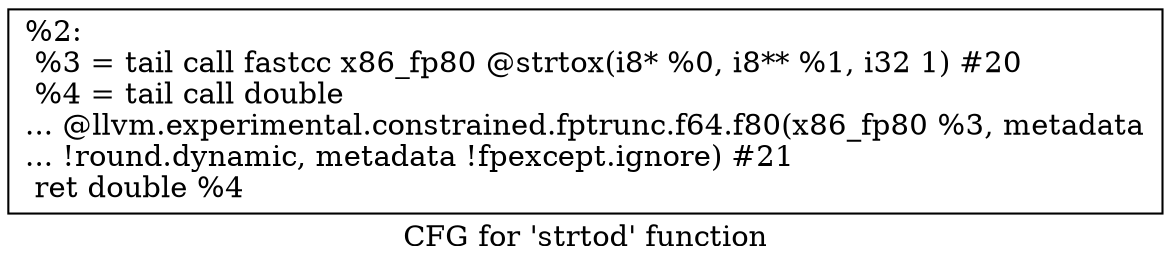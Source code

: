 digraph "CFG for 'strtod' function" {
	label="CFG for 'strtod' function";

	Node0x2279500 [shape=record,label="{%2:\l  %3 = tail call fastcc x86_fp80 @strtox(i8* %0, i8** %1, i32 1) #20\l  %4 = tail call double\l... @llvm.experimental.constrained.fptrunc.f64.f80(x86_fp80 %3, metadata\l... !round.dynamic, metadata !fpexcept.ignore) #21\l  ret double %4\l}"];
}
